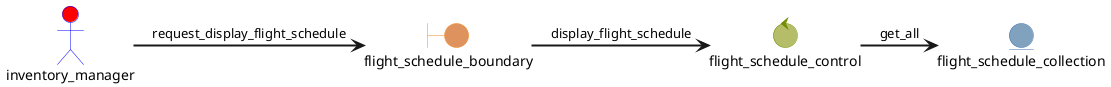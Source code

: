 @startuml
skinparam {
    ActorBackgroundColor red
    ActorBorderColor blue
    BoundaryBackgroundColor #de935f
    BoundaryBorderColor #f5871f
    ControlBackgroundColor #b5bd68
    ControlBorderColor #718c00
    DatabaseBackgroundColor #8abeb7
    DatabaseBorderColor #3e999f
    EntityBackgroundColor #81a2be
    EntityBorderColor #4271ae
}

actor inventory_manager
boundary flight_schedule_boundary
control flight_schedule_control
entity flight_schedule_collection

inventory_manager => flight_schedule_boundary: request_display_flight_schedule
flight_schedule_boundary => flight_schedule_control: display_flight_schedule
flight_schedule_control => flight_schedule_collection: get_all

@enduml